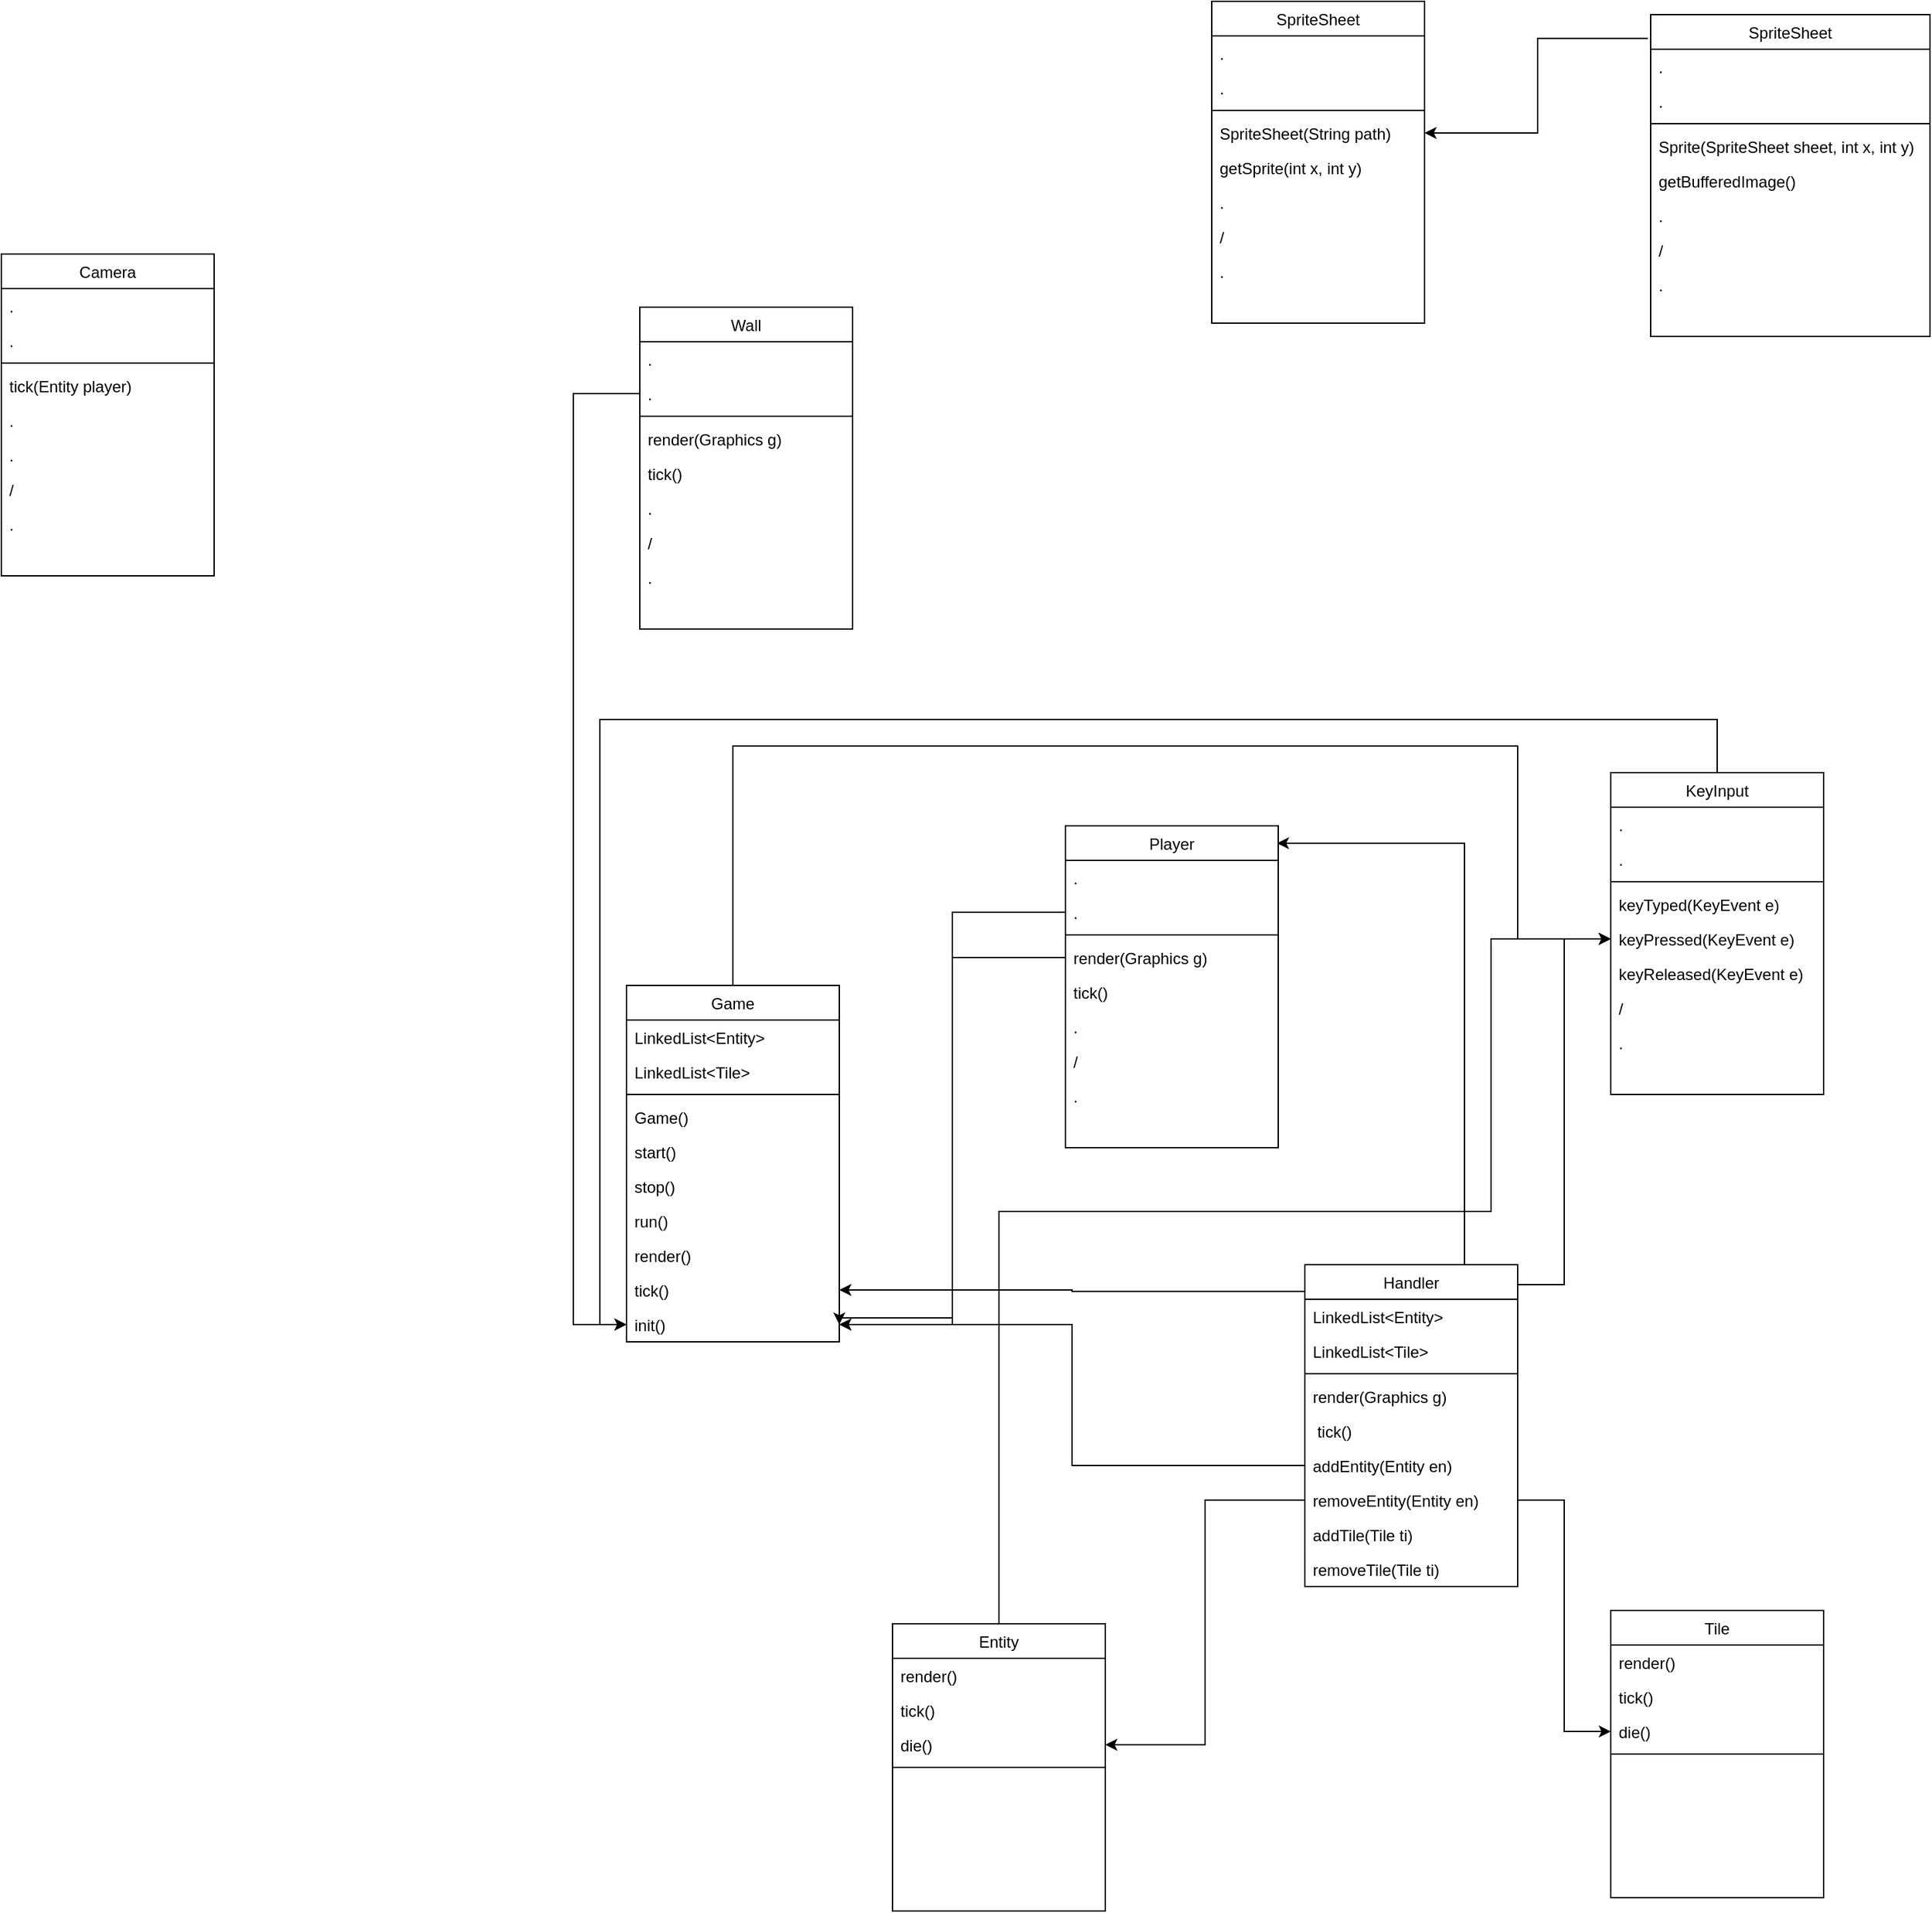 <mxfile version="16.5.1" type="device"><diagram id="C5RBs43oDa-KdzZeNtuy" name="Page-1"><mxGraphModel dx="1935" dy="1722" grid="1" gridSize="10" guides="1" tooltips="1" connect="1" arrows="1" fold="1" page="1" pageScale="1" pageWidth="827" pageHeight="1169" math="0" shadow="0"><root><mxCell id="WIyWlLk6GJQsqaUBKTNV-0"/><mxCell id="WIyWlLk6GJQsqaUBKTNV-1" parent="WIyWlLk6GJQsqaUBKTNV-0"/><mxCell id="zkfFHV4jXpPFQw0GAbJ--17" value="Tile" style="swimlane;fontStyle=0;align=center;verticalAlign=top;childLayout=stackLayout;horizontal=1;startSize=26;horizontalStack=0;resizeParent=1;resizeLast=0;collapsible=1;marginBottom=0;rounded=0;shadow=0;strokeWidth=1;" parent="WIyWlLk6GJQsqaUBKTNV-1" vertex="1"><mxGeometry x="660" y="280" width="160" height="216" as="geometry"><mxRectangle x="550" y="140" width="160" height="26" as="alternateBounds"/></mxGeometry></mxCell><mxCell id="zkfFHV4jXpPFQw0GAbJ--18" value="render()" style="text;align=left;verticalAlign=top;spacingLeft=4;spacingRight=4;overflow=hidden;rotatable=0;points=[[0,0.5],[1,0.5]];portConstraint=eastwest;" parent="zkfFHV4jXpPFQw0GAbJ--17" vertex="1"><mxGeometry y="26" width="160" height="26" as="geometry"/></mxCell><mxCell id="zkfFHV4jXpPFQw0GAbJ--19" value="tick()" style="text;align=left;verticalAlign=top;spacingLeft=4;spacingRight=4;overflow=hidden;rotatable=0;points=[[0,0.5],[1,0.5]];portConstraint=eastwest;rounded=0;shadow=0;html=0;" parent="zkfFHV4jXpPFQw0GAbJ--17" vertex="1"><mxGeometry y="52" width="160" height="26" as="geometry"/></mxCell><mxCell id="zkfFHV4jXpPFQw0GAbJ--20" value="die()" style="text;align=left;verticalAlign=top;spacingLeft=4;spacingRight=4;overflow=hidden;rotatable=0;points=[[0,0.5],[1,0.5]];portConstraint=eastwest;rounded=0;shadow=0;html=0;" parent="zkfFHV4jXpPFQw0GAbJ--17" vertex="1"><mxGeometry y="78" width="160" height="26" as="geometry"/></mxCell><mxCell id="zkfFHV4jXpPFQw0GAbJ--23" value="" style="line;html=1;strokeWidth=1;align=left;verticalAlign=middle;spacingTop=-1;spacingLeft=3;spacingRight=3;rotatable=0;labelPosition=right;points=[];portConstraint=eastwest;" parent="zkfFHV4jXpPFQw0GAbJ--17" vertex="1"><mxGeometry y="104" width="160" height="8" as="geometry"/></mxCell><mxCell id="wq_ZIzeGcn17avesQ_cQ-24" style="edgeStyle=orthogonalEdgeStyle;rounded=0;orthogonalLoop=1;jettySize=auto;html=1;entryX=0;entryY=0.5;entryDx=0;entryDy=0;" parent="WIyWlLk6GJQsqaUBKTNV-1" source="c-BLBhY8xRj1FGobQPPq-0" target="wq_ZIzeGcn17avesQ_cQ-19" edge="1"><mxGeometry relative="1" as="geometry"><Array as="points"><mxPoint x="200" y="-20"/><mxPoint x="570" y="-20"/><mxPoint x="570" y="-225"/></Array></mxGeometry></mxCell><mxCell id="c-BLBhY8xRj1FGobQPPq-0" value="Entity" style="swimlane;fontStyle=0;align=center;verticalAlign=top;childLayout=stackLayout;horizontal=1;startSize=26;horizontalStack=0;resizeParent=1;resizeLast=0;collapsible=1;marginBottom=0;rounded=0;shadow=0;strokeWidth=1;" parent="WIyWlLk6GJQsqaUBKTNV-1" vertex="1"><mxGeometry x="120" y="290" width="160" height="216" as="geometry"><mxRectangle x="550" y="140" width="160" height="26" as="alternateBounds"/></mxGeometry></mxCell><mxCell id="c-BLBhY8xRj1FGobQPPq-1" value="render()" style="text;align=left;verticalAlign=top;spacingLeft=4;spacingRight=4;overflow=hidden;rotatable=0;points=[[0,0.5],[1,0.5]];portConstraint=eastwest;" parent="c-BLBhY8xRj1FGobQPPq-0" vertex="1"><mxGeometry y="26" width="160" height="26" as="geometry"/></mxCell><mxCell id="c-BLBhY8xRj1FGobQPPq-2" value="tick()" style="text;align=left;verticalAlign=top;spacingLeft=4;spacingRight=4;overflow=hidden;rotatable=0;points=[[0,0.5],[1,0.5]];portConstraint=eastwest;rounded=0;shadow=0;html=0;" parent="c-BLBhY8xRj1FGobQPPq-0" vertex="1"><mxGeometry y="52" width="160" height="26" as="geometry"/></mxCell><mxCell id="c-BLBhY8xRj1FGobQPPq-3" value="die()" style="text;align=left;verticalAlign=top;spacingLeft=4;spacingRight=4;overflow=hidden;rotatable=0;points=[[0,0.5],[1,0.5]];portConstraint=eastwest;rounded=0;shadow=0;html=0;" parent="c-BLBhY8xRj1FGobQPPq-0" vertex="1"><mxGeometry y="78" width="160" height="26" as="geometry"/></mxCell><mxCell id="c-BLBhY8xRj1FGobQPPq-4" value="" style="line;html=1;strokeWidth=1;align=left;verticalAlign=middle;spacingTop=-1;spacingLeft=3;spacingRight=3;rotatable=0;labelPosition=right;points=[];portConstraint=eastwest;" parent="c-BLBhY8xRj1FGobQPPq-0" vertex="1"><mxGeometry y="104" width="160" height="8" as="geometry"/></mxCell><mxCell id="c-BLBhY8xRj1FGobQPPq-21" style="edgeStyle=orthogonalEdgeStyle;rounded=0;orthogonalLoop=1;jettySize=auto;html=1;entryX=1;entryY=0.5;entryDx=0;entryDy=0;exitX=0;exitY=0.5;exitDx=0;exitDy=0;" parent="WIyWlLk6GJQsqaUBKTNV-1" source="c-BLBhY8xRj1FGobQPPq-18" target="c-BLBhY8xRj1FGobQPPq-3" edge="1"><mxGeometry relative="1" as="geometry"/></mxCell><mxCell id="c-BLBhY8xRj1FGobQPPq-22" style="edgeStyle=orthogonalEdgeStyle;rounded=0;orthogonalLoop=1;jettySize=auto;html=1;entryX=0;entryY=0.5;entryDx=0;entryDy=0;exitX=1;exitY=0.5;exitDx=0;exitDy=0;" parent="WIyWlLk6GJQsqaUBKTNV-1" source="c-BLBhY8xRj1FGobQPPq-18" target="zkfFHV4jXpPFQw0GAbJ--20" edge="1"><mxGeometry relative="1" as="geometry"/></mxCell><mxCell id="wq_ZIzeGcn17avesQ_cQ-10" style="edgeStyle=orthogonalEdgeStyle;rounded=0;orthogonalLoop=1;jettySize=auto;html=1;entryX=0.994;entryY=0.054;entryDx=0;entryDy=0;entryPerimeter=0;exitX=0.75;exitY=0;exitDx=0;exitDy=0;" parent="WIyWlLk6GJQsqaUBKTNV-1" source="c-BLBhY8xRj1FGobQPPq-5" target="wq_ZIzeGcn17avesQ_cQ-0" edge="1"><mxGeometry relative="1" as="geometry"/></mxCell><mxCell id="c-BLBhY8xRj1FGobQPPq-5" value="Handler" style="swimlane;fontStyle=0;align=center;verticalAlign=top;childLayout=stackLayout;horizontal=1;startSize=26;horizontalStack=0;resizeParent=1;resizeLast=0;collapsible=1;marginBottom=0;rounded=0;shadow=0;strokeWidth=1;" parent="WIyWlLk6GJQsqaUBKTNV-1" vertex="1"><mxGeometry x="430" y="20" width="160" height="242" as="geometry"><mxRectangle x="550" y="140" width="160" height="26" as="alternateBounds"/></mxGeometry></mxCell><mxCell id="c-BLBhY8xRj1FGobQPPq-6" value="LinkedList&lt;Entity&gt;" style="text;align=left;verticalAlign=top;spacingLeft=4;spacingRight=4;overflow=hidden;rotatable=0;points=[[0,0.5],[1,0.5]];portConstraint=eastwest;" parent="c-BLBhY8xRj1FGobQPPq-5" vertex="1"><mxGeometry y="26" width="160" height="26" as="geometry"/></mxCell><mxCell id="c-BLBhY8xRj1FGobQPPq-7" value="LinkedList&lt;Tile&gt;" style="text;align=left;verticalAlign=top;spacingLeft=4;spacingRight=4;overflow=hidden;rotatable=0;points=[[0,0.5],[1,0.5]];portConstraint=eastwest;rounded=0;shadow=0;html=0;" parent="c-BLBhY8xRj1FGobQPPq-5" vertex="1"><mxGeometry y="52" width="160" height="26" as="geometry"/></mxCell><mxCell id="c-BLBhY8xRj1FGobQPPq-9" value="" style="line;html=1;strokeWidth=1;align=left;verticalAlign=middle;spacingTop=-1;spacingLeft=3;spacingRight=3;rotatable=0;labelPosition=right;points=[];portConstraint=eastwest;" parent="c-BLBhY8xRj1FGobQPPq-5" vertex="1"><mxGeometry y="78" width="160" height="8" as="geometry"/></mxCell><mxCell id="c-BLBhY8xRj1FGobQPPq-8" value="render(Graphics g)" style="text;align=left;verticalAlign=top;spacingLeft=4;spacingRight=4;overflow=hidden;rotatable=0;points=[[0,0.5],[1,0.5]];portConstraint=eastwest;rounded=0;shadow=0;html=0;" parent="c-BLBhY8xRj1FGobQPPq-5" vertex="1"><mxGeometry y="86" width="160" height="26" as="geometry"/></mxCell><mxCell id="c-BLBhY8xRj1FGobQPPq-16" value=" tick()" style="text;align=left;verticalAlign=top;spacingLeft=4;spacingRight=4;overflow=hidden;rotatable=0;points=[[0,0.5],[1,0.5]];portConstraint=eastwest;rounded=0;shadow=0;html=0;" parent="c-BLBhY8xRj1FGobQPPq-5" vertex="1"><mxGeometry y="112" width="160" height="26" as="geometry"/></mxCell><mxCell id="c-BLBhY8xRj1FGobQPPq-17" value="addEntity(Entity en)" style="text;align=left;verticalAlign=top;spacingLeft=4;spacingRight=4;overflow=hidden;rotatable=0;points=[[0,0.5],[1,0.5]];portConstraint=eastwest;rounded=0;shadow=0;html=0;" parent="c-BLBhY8xRj1FGobQPPq-5" vertex="1"><mxGeometry y="138" width="160" height="26" as="geometry"/></mxCell><mxCell id="c-BLBhY8xRj1FGobQPPq-18" value="removeEntity(Entity en)" style="text;align=left;verticalAlign=top;spacingLeft=4;spacingRight=4;overflow=hidden;rotatable=0;points=[[0,0.5],[1,0.5]];portConstraint=eastwest;rounded=0;shadow=0;html=0;" parent="c-BLBhY8xRj1FGobQPPq-5" vertex="1"><mxGeometry y="164" width="160" height="26" as="geometry"/></mxCell><mxCell id="c-BLBhY8xRj1FGobQPPq-19" value="addTile(Tile ti)" style="text;align=left;verticalAlign=top;spacingLeft=4;spacingRight=4;overflow=hidden;rotatable=0;points=[[0,0.5],[1,0.5]];portConstraint=eastwest;rounded=0;shadow=0;html=0;" parent="c-BLBhY8xRj1FGobQPPq-5" vertex="1"><mxGeometry y="190" width="160" height="26" as="geometry"/></mxCell><mxCell id="c-BLBhY8xRj1FGobQPPq-20" value="removeTile(Tile ti)" style="text;align=left;verticalAlign=top;spacingLeft=4;spacingRight=4;overflow=hidden;rotatable=0;points=[[0,0.5],[1,0.5]];portConstraint=eastwest;rounded=0;shadow=0;html=0;" parent="c-BLBhY8xRj1FGobQPPq-5" vertex="1"><mxGeometry y="216" width="160" height="26" as="geometry"/></mxCell><mxCell id="wq_ZIzeGcn17avesQ_cQ-25" style="edgeStyle=orthogonalEdgeStyle;rounded=0;orthogonalLoop=1;jettySize=auto;html=1;entryX=0;entryY=0.5;entryDx=0;entryDy=0;" parent="WIyWlLk6GJQsqaUBKTNV-1" source="c-BLBhY8xRj1FGobQPPq-23" target="wq_ZIzeGcn17avesQ_cQ-19" edge="1"><mxGeometry relative="1" as="geometry"><Array as="points"><mxPoint y="-370"/><mxPoint x="590" y="-370"/><mxPoint x="590" y="-225"/></Array></mxGeometry></mxCell><mxCell id="c-BLBhY8xRj1FGobQPPq-23" value="Game" style="swimlane;fontStyle=0;align=center;verticalAlign=top;childLayout=stackLayout;horizontal=1;startSize=26;horizontalStack=0;resizeParent=1;resizeLast=0;collapsible=1;marginBottom=0;rounded=0;shadow=0;strokeWidth=1;" parent="WIyWlLk6GJQsqaUBKTNV-1" vertex="1"><mxGeometry x="-80" y="-190" width="160" height="268" as="geometry"><mxRectangle x="550" y="140" width="160" height="26" as="alternateBounds"/></mxGeometry></mxCell><mxCell id="c-BLBhY8xRj1FGobQPPq-24" value="LinkedList&lt;Entity&gt;" style="text;align=left;verticalAlign=top;spacingLeft=4;spacingRight=4;overflow=hidden;rotatable=0;points=[[0,0.5],[1,0.5]];portConstraint=eastwest;" parent="c-BLBhY8xRj1FGobQPPq-23" vertex="1"><mxGeometry y="26" width="160" height="26" as="geometry"/></mxCell><mxCell id="c-BLBhY8xRj1FGobQPPq-25" value="LinkedList&lt;Tile&gt;" style="text;align=left;verticalAlign=top;spacingLeft=4;spacingRight=4;overflow=hidden;rotatable=0;points=[[0,0.5],[1,0.5]];portConstraint=eastwest;rounded=0;shadow=0;html=0;" parent="c-BLBhY8xRj1FGobQPPq-23" vertex="1"><mxGeometry y="52" width="160" height="26" as="geometry"/></mxCell><mxCell id="c-BLBhY8xRj1FGobQPPq-26" value="" style="line;html=1;strokeWidth=1;align=left;verticalAlign=middle;spacingTop=-1;spacingLeft=3;spacingRight=3;rotatable=0;labelPosition=right;points=[];portConstraint=eastwest;" parent="c-BLBhY8xRj1FGobQPPq-23" vertex="1"><mxGeometry y="78" width="160" height="8" as="geometry"/></mxCell><mxCell id="c-BLBhY8xRj1FGobQPPq-27" value="Game()" style="text;align=left;verticalAlign=top;spacingLeft=4;spacingRight=4;overflow=hidden;rotatable=0;points=[[0,0.5],[1,0.5]];portConstraint=eastwest;rounded=0;shadow=0;html=0;" parent="c-BLBhY8xRj1FGobQPPq-23" vertex="1"><mxGeometry y="86" width="160" height="26" as="geometry"/></mxCell><mxCell id="c-BLBhY8xRj1FGobQPPq-28" value="start()" style="text;align=left;verticalAlign=top;spacingLeft=4;spacingRight=4;overflow=hidden;rotatable=0;points=[[0,0.5],[1,0.5]];portConstraint=eastwest;rounded=0;shadow=0;html=0;" parent="c-BLBhY8xRj1FGobQPPq-23" vertex="1"><mxGeometry y="112" width="160" height="26" as="geometry"/></mxCell><mxCell id="c-BLBhY8xRj1FGobQPPq-29" value="stop()" style="text;align=left;verticalAlign=top;spacingLeft=4;spacingRight=4;overflow=hidden;rotatable=0;points=[[0,0.5],[1,0.5]];portConstraint=eastwest;rounded=0;shadow=0;html=0;" parent="c-BLBhY8xRj1FGobQPPq-23" vertex="1"><mxGeometry y="138" width="160" height="26" as="geometry"/></mxCell><mxCell id="c-BLBhY8xRj1FGobQPPq-30" value="run()" style="text;align=left;verticalAlign=top;spacingLeft=4;spacingRight=4;overflow=hidden;rotatable=0;points=[[0,0.5],[1,0.5]];portConstraint=eastwest;rounded=0;shadow=0;html=0;" parent="c-BLBhY8xRj1FGobQPPq-23" vertex="1"><mxGeometry y="164" width="160" height="26" as="geometry"/></mxCell><mxCell id="c-BLBhY8xRj1FGobQPPq-31" value="render()" style="text;align=left;verticalAlign=top;spacingLeft=4;spacingRight=4;overflow=hidden;rotatable=0;points=[[0,0.5],[1,0.5]];portConstraint=eastwest;rounded=0;shadow=0;html=0;" parent="c-BLBhY8xRj1FGobQPPq-23" vertex="1"><mxGeometry y="190" width="160" height="26" as="geometry"/></mxCell><mxCell id="c-BLBhY8xRj1FGobQPPq-32" value="tick()" style="text;align=left;verticalAlign=top;spacingLeft=4;spacingRight=4;overflow=hidden;rotatable=0;points=[[0,0.5],[1,0.5]];portConstraint=eastwest;rounded=0;shadow=0;html=0;" parent="c-BLBhY8xRj1FGobQPPq-23" vertex="1"><mxGeometry y="216" width="160" height="26" as="geometry"/></mxCell><mxCell id="wq_ZIzeGcn17avesQ_cQ-11" value="init()" style="text;align=left;verticalAlign=top;spacingLeft=4;spacingRight=4;overflow=hidden;rotatable=0;points=[[0,0.5],[1,0.5]];portConstraint=eastwest;rounded=0;shadow=0;html=0;" parent="c-BLBhY8xRj1FGobQPPq-23" vertex="1"><mxGeometry y="242" width="160" height="26" as="geometry"/></mxCell><mxCell id="wq_ZIzeGcn17avesQ_cQ-0" value="Player" style="swimlane;fontStyle=0;align=center;verticalAlign=top;childLayout=stackLayout;horizontal=1;startSize=26;horizontalStack=0;resizeParent=1;resizeLast=0;collapsible=1;marginBottom=0;rounded=0;shadow=0;strokeWidth=1;" parent="WIyWlLk6GJQsqaUBKTNV-1" vertex="1"><mxGeometry x="250" y="-310" width="160" height="242" as="geometry"><mxRectangle x="550" y="140" width="160" height="26" as="alternateBounds"/></mxGeometry></mxCell><mxCell id="wq_ZIzeGcn17avesQ_cQ-1" value="." style="text;align=left;verticalAlign=top;spacingLeft=4;spacingRight=4;overflow=hidden;rotatable=0;points=[[0,0.5],[1,0.5]];portConstraint=eastwest;" parent="wq_ZIzeGcn17avesQ_cQ-0" vertex="1"><mxGeometry y="26" width="160" height="26" as="geometry"/></mxCell><mxCell id="wq_ZIzeGcn17avesQ_cQ-2" value="." style="text;align=left;verticalAlign=top;spacingLeft=4;spacingRight=4;overflow=hidden;rotatable=0;points=[[0,0.5],[1,0.5]];portConstraint=eastwest;rounded=0;shadow=0;html=0;" parent="wq_ZIzeGcn17avesQ_cQ-0" vertex="1"><mxGeometry y="52" width="160" height="26" as="geometry"/></mxCell><mxCell id="wq_ZIzeGcn17avesQ_cQ-3" value="" style="line;html=1;strokeWidth=1;align=left;verticalAlign=middle;spacingTop=-1;spacingLeft=3;spacingRight=3;rotatable=0;labelPosition=right;points=[];portConstraint=eastwest;" parent="wq_ZIzeGcn17avesQ_cQ-0" vertex="1"><mxGeometry y="78" width="160" height="8" as="geometry"/></mxCell><mxCell id="wq_ZIzeGcn17avesQ_cQ-4" value="render(Graphics g)" style="text;align=left;verticalAlign=top;spacingLeft=4;spacingRight=4;overflow=hidden;rotatable=0;points=[[0,0.5],[1,0.5]];portConstraint=eastwest;rounded=0;shadow=0;html=0;" parent="wq_ZIzeGcn17avesQ_cQ-0" vertex="1"><mxGeometry y="86" width="160" height="26" as="geometry"/></mxCell><mxCell id="wq_ZIzeGcn17avesQ_cQ-5" value="tick()" style="text;align=left;verticalAlign=top;spacingLeft=4;spacingRight=4;overflow=hidden;rotatable=0;points=[[0,0.5],[1,0.5]];portConstraint=eastwest;rounded=0;shadow=0;html=0;" parent="wq_ZIzeGcn17avesQ_cQ-0" vertex="1"><mxGeometry y="112" width="160" height="26" as="geometry"/></mxCell><mxCell id="wq_ZIzeGcn17avesQ_cQ-7" value="." style="text;align=left;verticalAlign=top;spacingLeft=4;spacingRight=4;overflow=hidden;rotatable=0;points=[[0,0.5],[1,0.5]];portConstraint=eastwest;rounded=0;shadow=0;html=0;" parent="wq_ZIzeGcn17avesQ_cQ-0" vertex="1"><mxGeometry y="138" width="160" height="26" as="geometry"/></mxCell><mxCell id="wq_ZIzeGcn17avesQ_cQ-8" value="/" style="text;align=left;verticalAlign=top;spacingLeft=4;spacingRight=4;overflow=hidden;rotatable=0;points=[[0,0.5],[1,0.5]];portConstraint=eastwest;rounded=0;shadow=0;html=0;" parent="wq_ZIzeGcn17avesQ_cQ-0" vertex="1"><mxGeometry y="164" width="160" height="26" as="geometry"/></mxCell><mxCell id="wq_ZIzeGcn17avesQ_cQ-9" value="." style="text;align=left;verticalAlign=top;spacingLeft=4;spacingRight=4;overflow=hidden;rotatable=0;points=[[0,0.5],[1,0.5]];portConstraint=eastwest;rounded=0;shadow=0;html=0;" parent="wq_ZIzeGcn17avesQ_cQ-0" vertex="1"><mxGeometry y="190" width="160" height="26" as="geometry"/></mxCell><mxCell id="wq_ZIzeGcn17avesQ_cQ-12" style="edgeStyle=orthogonalEdgeStyle;rounded=0;orthogonalLoop=1;jettySize=auto;html=1;entryX=1;entryY=0.5;entryDx=0;entryDy=0;" parent="WIyWlLk6GJQsqaUBKTNV-1" source="c-BLBhY8xRj1FGobQPPq-17" target="wq_ZIzeGcn17avesQ_cQ-11" edge="1"><mxGeometry relative="1" as="geometry"/></mxCell><mxCell id="wq_ZIzeGcn17avesQ_cQ-13" style="edgeStyle=orthogonalEdgeStyle;rounded=0;orthogonalLoop=1;jettySize=auto;html=1;entryX=1;entryY=0.5;entryDx=0;entryDy=0;exitX=0;exitY=0.083;exitDx=0;exitDy=0;exitPerimeter=0;" parent="WIyWlLk6GJQsqaUBKTNV-1" source="c-BLBhY8xRj1FGobQPPq-5" target="c-BLBhY8xRj1FGobQPPq-32" edge="1"><mxGeometry relative="1" as="geometry"/></mxCell><mxCell id="wq_ZIzeGcn17avesQ_cQ-26" style="edgeStyle=orthogonalEdgeStyle;rounded=0;orthogonalLoop=1;jettySize=auto;html=1;entryX=0;entryY=0.5;entryDx=0;entryDy=0;exitX=0.5;exitY=0;exitDx=0;exitDy=0;" parent="WIyWlLk6GJQsqaUBKTNV-1" source="wq_ZIzeGcn17avesQ_cQ-14" target="wq_ZIzeGcn17avesQ_cQ-11" edge="1"><mxGeometry relative="1" as="geometry"><Array as="points"><mxPoint x="740" y="-390"/><mxPoint x="-100" y="-390"/><mxPoint x="-100" y="65"/></Array></mxGeometry></mxCell><mxCell id="wq_ZIzeGcn17avesQ_cQ-14" value="KeyInput" style="swimlane;fontStyle=0;align=center;verticalAlign=top;childLayout=stackLayout;horizontal=1;startSize=26;horizontalStack=0;resizeParent=1;resizeLast=0;collapsible=1;marginBottom=0;rounded=0;shadow=0;strokeWidth=1;" parent="WIyWlLk6GJQsqaUBKTNV-1" vertex="1"><mxGeometry x="660" y="-350" width="160" height="242" as="geometry"><mxRectangle x="550" y="140" width="160" height="26" as="alternateBounds"/></mxGeometry></mxCell><mxCell id="wq_ZIzeGcn17avesQ_cQ-15" value="." style="text;align=left;verticalAlign=top;spacingLeft=4;spacingRight=4;overflow=hidden;rotatable=0;points=[[0,0.5],[1,0.5]];portConstraint=eastwest;" parent="wq_ZIzeGcn17avesQ_cQ-14" vertex="1"><mxGeometry y="26" width="160" height="26" as="geometry"/></mxCell><mxCell id="wq_ZIzeGcn17avesQ_cQ-16" value="." style="text;align=left;verticalAlign=top;spacingLeft=4;spacingRight=4;overflow=hidden;rotatable=0;points=[[0,0.5],[1,0.5]];portConstraint=eastwest;rounded=0;shadow=0;html=0;" parent="wq_ZIzeGcn17avesQ_cQ-14" vertex="1"><mxGeometry y="52" width="160" height="26" as="geometry"/></mxCell><mxCell id="wq_ZIzeGcn17avesQ_cQ-17" value="" style="line;html=1;strokeWidth=1;align=left;verticalAlign=middle;spacingTop=-1;spacingLeft=3;spacingRight=3;rotatable=0;labelPosition=right;points=[];portConstraint=eastwest;" parent="wq_ZIzeGcn17avesQ_cQ-14" vertex="1"><mxGeometry y="78" width="160" height="8" as="geometry"/></mxCell><mxCell id="wq_ZIzeGcn17avesQ_cQ-18" value="keyTyped(KeyEvent e)" style="text;align=left;verticalAlign=top;spacingLeft=4;spacingRight=4;overflow=hidden;rotatable=0;points=[[0,0.5],[1,0.5]];portConstraint=eastwest;rounded=0;shadow=0;html=0;" parent="wq_ZIzeGcn17avesQ_cQ-14" vertex="1"><mxGeometry y="86" width="160" height="26" as="geometry"/></mxCell><mxCell id="wq_ZIzeGcn17avesQ_cQ-19" value="keyPressed(KeyEvent e)" style="text;align=left;verticalAlign=top;spacingLeft=4;spacingRight=4;overflow=hidden;rotatable=0;points=[[0,0.5],[1,0.5]];portConstraint=eastwest;rounded=0;shadow=0;html=0;" parent="wq_ZIzeGcn17avesQ_cQ-14" vertex="1"><mxGeometry y="112" width="160" height="26" as="geometry"/></mxCell><mxCell id="wq_ZIzeGcn17avesQ_cQ-20" value="keyReleased(KeyEvent e)" style="text;align=left;verticalAlign=top;spacingLeft=4;spacingRight=4;overflow=hidden;rotatable=0;points=[[0,0.5],[1,0.5]];portConstraint=eastwest;rounded=0;shadow=0;html=0;" parent="wq_ZIzeGcn17avesQ_cQ-14" vertex="1"><mxGeometry y="138" width="160" height="26" as="geometry"/></mxCell><mxCell id="wq_ZIzeGcn17avesQ_cQ-21" value="/" style="text;align=left;verticalAlign=top;spacingLeft=4;spacingRight=4;overflow=hidden;rotatable=0;points=[[0,0.5],[1,0.5]];portConstraint=eastwest;rounded=0;shadow=0;html=0;" parent="wq_ZIzeGcn17avesQ_cQ-14" vertex="1"><mxGeometry y="164" width="160" height="26" as="geometry"/></mxCell><mxCell id="wq_ZIzeGcn17avesQ_cQ-22" value="." style="text;align=left;verticalAlign=top;spacingLeft=4;spacingRight=4;overflow=hidden;rotatable=0;points=[[0,0.5],[1,0.5]];portConstraint=eastwest;rounded=0;shadow=0;html=0;" parent="wq_ZIzeGcn17avesQ_cQ-14" vertex="1"><mxGeometry y="190" width="160" height="26" as="geometry"/></mxCell><mxCell id="wq_ZIzeGcn17avesQ_cQ-23" style="edgeStyle=orthogonalEdgeStyle;rounded=0;orthogonalLoop=1;jettySize=auto;html=1;entryX=0;entryY=0.5;entryDx=0;entryDy=0;exitX=1;exitY=0.062;exitDx=0;exitDy=0;exitPerimeter=0;" parent="WIyWlLk6GJQsqaUBKTNV-1" source="c-BLBhY8xRj1FGobQPPq-5" target="wq_ZIzeGcn17avesQ_cQ-19" edge="1"><mxGeometry relative="1" as="geometry"/></mxCell><mxCell id="wq_ZIzeGcn17avesQ_cQ-27" style="edgeStyle=orthogonalEdgeStyle;rounded=0;orthogonalLoop=1;jettySize=auto;html=1;entryX=1;entryY=0.5;entryDx=0;entryDy=0;" parent="WIyWlLk6GJQsqaUBKTNV-1" source="wq_ZIzeGcn17avesQ_cQ-2" target="wq_ZIzeGcn17avesQ_cQ-11" edge="1"><mxGeometry relative="1" as="geometry"><Array as="points"><mxPoint x="165" y="-245"/><mxPoint x="165" y="60"/><mxPoint x="80" y="60"/></Array></mxGeometry></mxCell><mxCell id="wq_ZIzeGcn17avesQ_cQ-28" value="Wall" style="swimlane;fontStyle=0;align=center;verticalAlign=top;childLayout=stackLayout;horizontal=1;startSize=26;horizontalStack=0;resizeParent=1;resizeLast=0;collapsible=1;marginBottom=0;rounded=0;shadow=0;strokeWidth=1;" parent="WIyWlLk6GJQsqaUBKTNV-1" vertex="1"><mxGeometry x="-70" y="-700" width="160" height="242" as="geometry"><mxRectangle x="550" y="140" width="160" height="26" as="alternateBounds"/></mxGeometry></mxCell><mxCell id="wq_ZIzeGcn17avesQ_cQ-29" value="." style="text;align=left;verticalAlign=top;spacingLeft=4;spacingRight=4;overflow=hidden;rotatable=0;points=[[0,0.5],[1,0.5]];portConstraint=eastwest;" parent="wq_ZIzeGcn17avesQ_cQ-28" vertex="1"><mxGeometry y="26" width="160" height="26" as="geometry"/></mxCell><mxCell id="wq_ZIzeGcn17avesQ_cQ-30" value="." style="text;align=left;verticalAlign=top;spacingLeft=4;spacingRight=4;overflow=hidden;rotatable=0;points=[[0,0.5],[1,0.5]];portConstraint=eastwest;rounded=0;shadow=0;html=0;" parent="wq_ZIzeGcn17avesQ_cQ-28" vertex="1"><mxGeometry y="52" width="160" height="26" as="geometry"/></mxCell><mxCell id="wq_ZIzeGcn17avesQ_cQ-31" value="" style="line;html=1;strokeWidth=1;align=left;verticalAlign=middle;spacingTop=-1;spacingLeft=3;spacingRight=3;rotatable=0;labelPosition=right;points=[];portConstraint=eastwest;" parent="wq_ZIzeGcn17avesQ_cQ-28" vertex="1"><mxGeometry y="78" width="160" height="8" as="geometry"/></mxCell><mxCell id="wq_ZIzeGcn17avesQ_cQ-32" value="render(Graphics g)" style="text;align=left;verticalAlign=top;spacingLeft=4;spacingRight=4;overflow=hidden;rotatable=0;points=[[0,0.5],[1,0.5]];portConstraint=eastwest;rounded=0;shadow=0;html=0;" parent="wq_ZIzeGcn17avesQ_cQ-28" vertex="1"><mxGeometry y="86" width="160" height="26" as="geometry"/></mxCell><mxCell id="wq_ZIzeGcn17avesQ_cQ-33" value="tick()" style="text;align=left;verticalAlign=top;spacingLeft=4;spacingRight=4;overflow=hidden;rotatable=0;points=[[0,0.5],[1,0.5]];portConstraint=eastwest;rounded=0;shadow=0;html=0;" parent="wq_ZIzeGcn17avesQ_cQ-28" vertex="1"><mxGeometry y="112" width="160" height="26" as="geometry"/></mxCell><mxCell id="wq_ZIzeGcn17avesQ_cQ-34" value="." style="text;align=left;verticalAlign=top;spacingLeft=4;spacingRight=4;overflow=hidden;rotatable=0;points=[[0,0.5],[1,0.5]];portConstraint=eastwest;rounded=0;shadow=0;html=0;" parent="wq_ZIzeGcn17avesQ_cQ-28" vertex="1"><mxGeometry y="138" width="160" height="26" as="geometry"/></mxCell><mxCell id="wq_ZIzeGcn17avesQ_cQ-35" value="/" style="text;align=left;verticalAlign=top;spacingLeft=4;spacingRight=4;overflow=hidden;rotatable=0;points=[[0,0.5],[1,0.5]];portConstraint=eastwest;rounded=0;shadow=0;html=0;" parent="wq_ZIzeGcn17avesQ_cQ-28" vertex="1"><mxGeometry y="164" width="160" height="26" as="geometry"/></mxCell><mxCell id="wq_ZIzeGcn17avesQ_cQ-36" value="." style="text;align=left;verticalAlign=top;spacingLeft=4;spacingRight=4;overflow=hidden;rotatable=0;points=[[0,0.5],[1,0.5]];portConstraint=eastwest;rounded=0;shadow=0;html=0;" parent="wq_ZIzeGcn17avesQ_cQ-28" vertex="1"><mxGeometry y="190" width="160" height="26" as="geometry"/></mxCell><mxCell id="wq_ZIzeGcn17avesQ_cQ-37" style="edgeStyle=orthogonalEdgeStyle;rounded=0;orthogonalLoop=1;jettySize=auto;html=1;entryX=0;entryY=0.5;entryDx=0;entryDy=0;" parent="WIyWlLk6GJQsqaUBKTNV-1" source="wq_ZIzeGcn17avesQ_cQ-30" target="wq_ZIzeGcn17avesQ_cQ-11" edge="1"><mxGeometry relative="1" as="geometry"><Array as="points"><mxPoint x="-120" y="-635"/><mxPoint x="-120" y="65"/></Array></mxGeometry></mxCell><mxCell id="P14hSNFW8FHcnpSC9e02-0" style="edgeStyle=orthogonalEdgeStyle;rounded=0;orthogonalLoop=1;jettySize=auto;html=1;entryX=1;entryY=0.5;entryDx=0;entryDy=0;" edge="1" parent="WIyWlLk6GJQsqaUBKTNV-1" source="wq_ZIzeGcn17avesQ_cQ-4" target="wq_ZIzeGcn17avesQ_cQ-11"><mxGeometry relative="1" as="geometry"/></mxCell><mxCell id="P14hSNFW8FHcnpSC9e02-1" value="SpriteSheet" style="swimlane;fontStyle=0;align=center;verticalAlign=top;childLayout=stackLayout;horizontal=1;startSize=26;horizontalStack=0;resizeParent=1;resizeLast=0;collapsible=1;marginBottom=0;rounded=0;shadow=0;strokeWidth=1;" vertex="1" parent="WIyWlLk6GJQsqaUBKTNV-1"><mxGeometry x="360" y="-930" width="160" height="242" as="geometry"><mxRectangle x="550" y="140" width="160" height="26" as="alternateBounds"/></mxGeometry></mxCell><mxCell id="P14hSNFW8FHcnpSC9e02-2" value="." style="text;align=left;verticalAlign=top;spacingLeft=4;spacingRight=4;overflow=hidden;rotatable=0;points=[[0,0.5],[1,0.5]];portConstraint=eastwest;" vertex="1" parent="P14hSNFW8FHcnpSC9e02-1"><mxGeometry y="26" width="160" height="26" as="geometry"/></mxCell><mxCell id="P14hSNFW8FHcnpSC9e02-3" value="." style="text;align=left;verticalAlign=top;spacingLeft=4;spacingRight=4;overflow=hidden;rotatable=0;points=[[0,0.5],[1,0.5]];portConstraint=eastwest;rounded=0;shadow=0;html=0;" vertex="1" parent="P14hSNFW8FHcnpSC9e02-1"><mxGeometry y="52" width="160" height="26" as="geometry"/></mxCell><mxCell id="P14hSNFW8FHcnpSC9e02-4" value="" style="line;html=1;strokeWidth=1;align=left;verticalAlign=middle;spacingTop=-1;spacingLeft=3;spacingRight=3;rotatable=0;labelPosition=right;points=[];portConstraint=eastwest;" vertex="1" parent="P14hSNFW8FHcnpSC9e02-1"><mxGeometry y="78" width="160" height="8" as="geometry"/></mxCell><mxCell id="P14hSNFW8FHcnpSC9e02-5" value="SpriteSheet(String path)" style="text;align=left;verticalAlign=top;spacingLeft=4;spacingRight=4;overflow=hidden;rotatable=0;points=[[0,0.5],[1,0.5]];portConstraint=eastwest;rounded=0;shadow=0;html=0;" vertex="1" parent="P14hSNFW8FHcnpSC9e02-1"><mxGeometry y="86" width="160" height="26" as="geometry"/></mxCell><mxCell id="P14hSNFW8FHcnpSC9e02-6" value="getSprite(int x, int y)" style="text;align=left;verticalAlign=top;spacingLeft=4;spacingRight=4;overflow=hidden;rotatable=0;points=[[0,0.5],[1,0.5]];portConstraint=eastwest;rounded=0;shadow=0;html=0;" vertex="1" parent="P14hSNFW8FHcnpSC9e02-1"><mxGeometry y="112" width="160" height="26" as="geometry"/></mxCell><mxCell id="P14hSNFW8FHcnpSC9e02-7" value="." style="text;align=left;verticalAlign=top;spacingLeft=4;spacingRight=4;overflow=hidden;rotatable=0;points=[[0,0.5],[1,0.5]];portConstraint=eastwest;rounded=0;shadow=0;html=0;" vertex="1" parent="P14hSNFW8FHcnpSC9e02-1"><mxGeometry y="138" width="160" height="26" as="geometry"/></mxCell><mxCell id="P14hSNFW8FHcnpSC9e02-8" value="/" style="text;align=left;verticalAlign=top;spacingLeft=4;spacingRight=4;overflow=hidden;rotatable=0;points=[[0,0.5],[1,0.5]];portConstraint=eastwest;rounded=0;shadow=0;html=0;" vertex="1" parent="P14hSNFW8FHcnpSC9e02-1"><mxGeometry y="164" width="160" height="26" as="geometry"/></mxCell><mxCell id="P14hSNFW8FHcnpSC9e02-9" value="." style="text;align=left;verticalAlign=top;spacingLeft=4;spacingRight=4;overflow=hidden;rotatable=0;points=[[0,0.5],[1,0.5]];portConstraint=eastwest;rounded=0;shadow=0;html=0;" vertex="1" parent="P14hSNFW8FHcnpSC9e02-1"><mxGeometry y="190" width="160" height="26" as="geometry"/></mxCell><mxCell id="P14hSNFW8FHcnpSC9e02-28" style="edgeStyle=orthogonalEdgeStyle;rounded=0;orthogonalLoop=1;jettySize=auto;html=1;entryX=1;entryY=0.5;entryDx=0;entryDy=0;exitX=-0.01;exitY=0.074;exitDx=0;exitDy=0;exitPerimeter=0;" edge="1" parent="WIyWlLk6GJQsqaUBKTNV-1" source="P14hSNFW8FHcnpSC9e02-10" target="P14hSNFW8FHcnpSC9e02-5"><mxGeometry relative="1" as="geometry"/></mxCell><mxCell id="P14hSNFW8FHcnpSC9e02-10" value="SpriteSheet" style="swimlane;fontStyle=0;align=center;verticalAlign=top;childLayout=stackLayout;horizontal=1;startSize=26;horizontalStack=0;resizeParent=1;resizeLast=0;collapsible=1;marginBottom=0;rounded=0;shadow=0;strokeWidth=1;" vertex="1" parent="WIyWlLk6GJQsqaUBKTNV-1"><mxGeometry x="690" y="-920" width="210" height="242" as="geometry"><mxRectangle x="550" y="140" width="160" height="26" as="alternateBounds"/></mxGeometry></mxCell><mxCell id="P14hSNFW8FHcnpSC9e02-11" value="." style="text;align=left;verticalAlign=top;spacingLeft=4;spacingRight=4;overflow=hidden;rotatable=0;points=[[0,0.5],[1,0.5]];portConstraint=eastwest;" vertex="1" parent="P14hSNFW8FHcnpSC9e02-10"><mxGeometry y="26" width="210" height="26" as="geometry"/></mxCell><mxCell id="P14hSNFW8FHcnpSC9e02-12" value="." style="text;align=left;verticalAlign=top;spacingLeft=4;spacingRight=4;overflow=hidden;rotatable=0;points=[[0,0.5],[1,0.5]];portConstraint=eastwest;rounded=0;shadow=0;html=0;" vertex="1" parent="P14hSNFW8FHcnpSC9e02-10"><mxGeometry y="52" width="210" height="26" as="geometry"/></mxCell><mxCell id="P14hSNFW8FHcnpSC9e02-13" value="" style="line;html=1;strokeWidth=1;align=left;verticalAlign=middle;spacingTop=-1;spacingLeft=3;spacingRight=3;rotatable=0;labelPosition=right;points=[];portConstraint=eastwest;" vertex="1" parent="P14hSNFW8FHcnpSC9e02-10"><mxGeometry y="78" width="210" height="8" as="geometry"/></mxCell><mxCell id="P14hSNFW8FHcnpSC9e02-14" value="Sprite(SpriteSheet sheet, int x, int y)" style="text;align=left;verticalAlign=top;spacingLeft=4;spacingRight=4;overflow=hidden;rotatable=0;points=[[0,0.5],[1,0.5]];portConstraint=eastwest;rounded=0;shadow=0;html=0;" vertex="1" parent="P14hSNFW8FHcnpSC9e02-10"><mxGeometry y="86" width="210" height="26" as="geometry"/></mxCell><mxCell id="P14hSNFW8FHcnpSC9e02-15" value="getBufferedImage()" style="text;align=left;verticalAlign=top;spacingLeft=4;spacingRight=4;overflow=hidden;rotatable=0;points=[[0,0.5],[1,0.5]];portConstraint=eastwest;rounded=0;shadow=0;html=0;" vertex="1" parent="P14hSNFW8FHcnpSC9e02-10"><mxGeometry y="112" width="210" height="26" as="geometry"/></mxCell><mxCell id="P14hSNFW8FHcnpSC9e02-16" value="." style="text;align=left;verticalAlign=top;spacingLeft=4;spacingRight=4;overflow=hidden;rotatable=0;points=[[0,0.5],[1,0.5]];portConstraint=eastwest;rounded=0;shadow=0;html=0;" vertex="1" parent="P14hSNFW8FHcnpSC9e02-10"><mxGeometry y="138" width="210" height="26" as="geometry"/></mxCell><mxCell id="P14hSNFW8FHcnpSC9e02-17" value="/" style="text;align=left;verticalAlign=top;spacingLeft=4;spacingRight=4;overflow=hidden;rotatable=0;points=[[0,0.5],[1,0.5]];portConstraint=eastwest;rounded=0;shadow=0;html=0;" vertex="1" parent="P14hSNFW8FHcnpSC9e02-10"><mxGeometry y="164" width="210" height="26" as="geometry"/></mxCell><mxCell id="P14hSNFW8FHcnpSC9e02-18" value="." style="text;align=left;verticalAlign=top;spacingLeft=4;spacingRight=4;overflow=hidden;rotatable=0;points=[[0,0.5],[1,0.5]];portConstraint=eastwest;rounded=0;shadow=0;html=0;" vertex="1" parent="P14hSNFW8FHcnpSC9e02-10"><mxGeometry y="190" width="210" height="26" as="geometry"/></mxCell><mxCell id="P14hSNFW8FHcnpSC9e02-19" value="Camera" style="swimlane;fontStyle=0;align=center;verticalAlign=top;childLayout=stackLayout;horizontal=1;startSize=26;horizontalStack=0;resizeParent=1;resizeLast=0;collapsible=1;marginBottom=0;rounded=0;shadow=0;strokeWidth=1;" vertex="1" parent="WIyWlLk6GJQsqaUBKTNV-1"><mxGeometry x="-550" y="-740" width="160" height="242" as="geometry"><mxRectangle x="550" y="140" width="160" height="26" as="alternateBounds"/></mxGeometry></mxCell><mxCell id="P14hSNFW8FHcnpSC9e02-20" value="." style="text;align=left;verticalAlign=top;spacingLeft=4;spacingRight=4;overflow=hidden;rotatable=0;points=[[0,0.5],[1,0.5]];portConstraint=eastwest;" vertex="1" parent="P14hSNFW8FHcnpSC9e02-19"><mxGeometry y="26" width="160" height="26" as="geometry"/></mxCell><mxCell id="P14hSNFW8FHcnpSC9e02-21" value="." style="text;align=left;verticalAlign=top;spacingLeft=4;spacingRight=4;overflow=hidden;rotatable=0;points=[[0,0.5],[1,0.5]];portConstraint=eastwest;rounded=0;shadow=0;html=0;" vertex="1" parent="P14hSNFW8FHcnpSC9e02-19"><mxGeometry y="52" width="160" height="26" as="geometry"/></mxCell><mxCell id="P14hSNFW8FHcnpSC9e02-22" value="" style="line;html=1;strokeWidth=1;align=left;verticalAlign=middle;spacingTop=-1;spacingLeft=3;spacingRight=3;rotatable=0;labelPosition=right;points=[];portConstraint=eastwest;" vertex="1" parent="P14hSNFW8FHcnpSC9e02-19"><mxGeometry y="78" width="160" height="8" as="geometry"/></mxCell><mxCell id="P14hSNFW8FHcnpSC9e02-23" value="tick(Entity player)" style="text;align=left;verticalAlign=top;spacingLeft=4;spacingRight=4;overflow=hidden;rotatable=0;points=[[0,0.5],[1,0.5]];portConstraint=eastwest;rounded=0;shadow=0;html=0;" vertex="1" parent="P14hSNFW8FHcnpSC9e02-19"><mxGeometry y="86" width="160" height="26" as="geometry"/></mxCell><mxCell id="P14hSNFW8FHcnpSC9e02-24" value="." style="text;align=left;verticalAlign=top;spacingLeft=4;spacingRight=4;overflow=hidden;rotatable=0;points=[[0,0.5],[1,0.5]];portConstraint=eastwest;rounded=0;shadow=0;html=0;" vertex="1" parent="P14hSNFW8FHcnpSC9e02-19"><mxGeometry y="112" width="160" height="26" as="geometry"/></mxCell><mxCell id="P14hSNFW8FHcnpSC9e02-25" value="." style="text;align=left;verticalAlign=top;spacingLeft=4;spacingRight=4;overflow=hidden;rotatable=0;points=[[0,0.5],[1,0.5]];portConstraint=eastwest;rounded=0;shadow=0;html=0;" vertex="1" parent="P14hSNFW8FHcnpSC9e02-19"><mxGeometry y="138" width="160" height="26" as="geometry"/></mxCell><mxCell id="P14hSNFW8FHcnpSC9e02-26" value="/" style="text;align=left;verticalAlign=top;spacingLeft=4;spacingRight=4;overflow=hidden;rotatable=0;points=[[0,0.5],[1,0.5]];portConstraint=eastwest;rounded=0;shadow=0;html=0;" vertex="1" parent="P14hSNFW8FHcnpSC9e02-19"><mxGeometry y="164" width="160" height="26" as="geometry"/></mxCell><mxCell id="P14hSNFW8FHcnpSC9e02-27" value="." style="text;align=left;verticalAlign=top;spacingLeft=4;spacingRight=4;overflow=hidden;rotatable=0;points=[[0,0.5],[1,0.5]];portConstraint=eastwest;rounded=0;shadow=0;html=0;" vertex="1" parent="P14hSNFW8FHcnpSC9e02-19"><mxGeometry y="190" width="160" height="26" as="geometry"/></mxCell></root></mxGraphModel></diagram></mxfile>